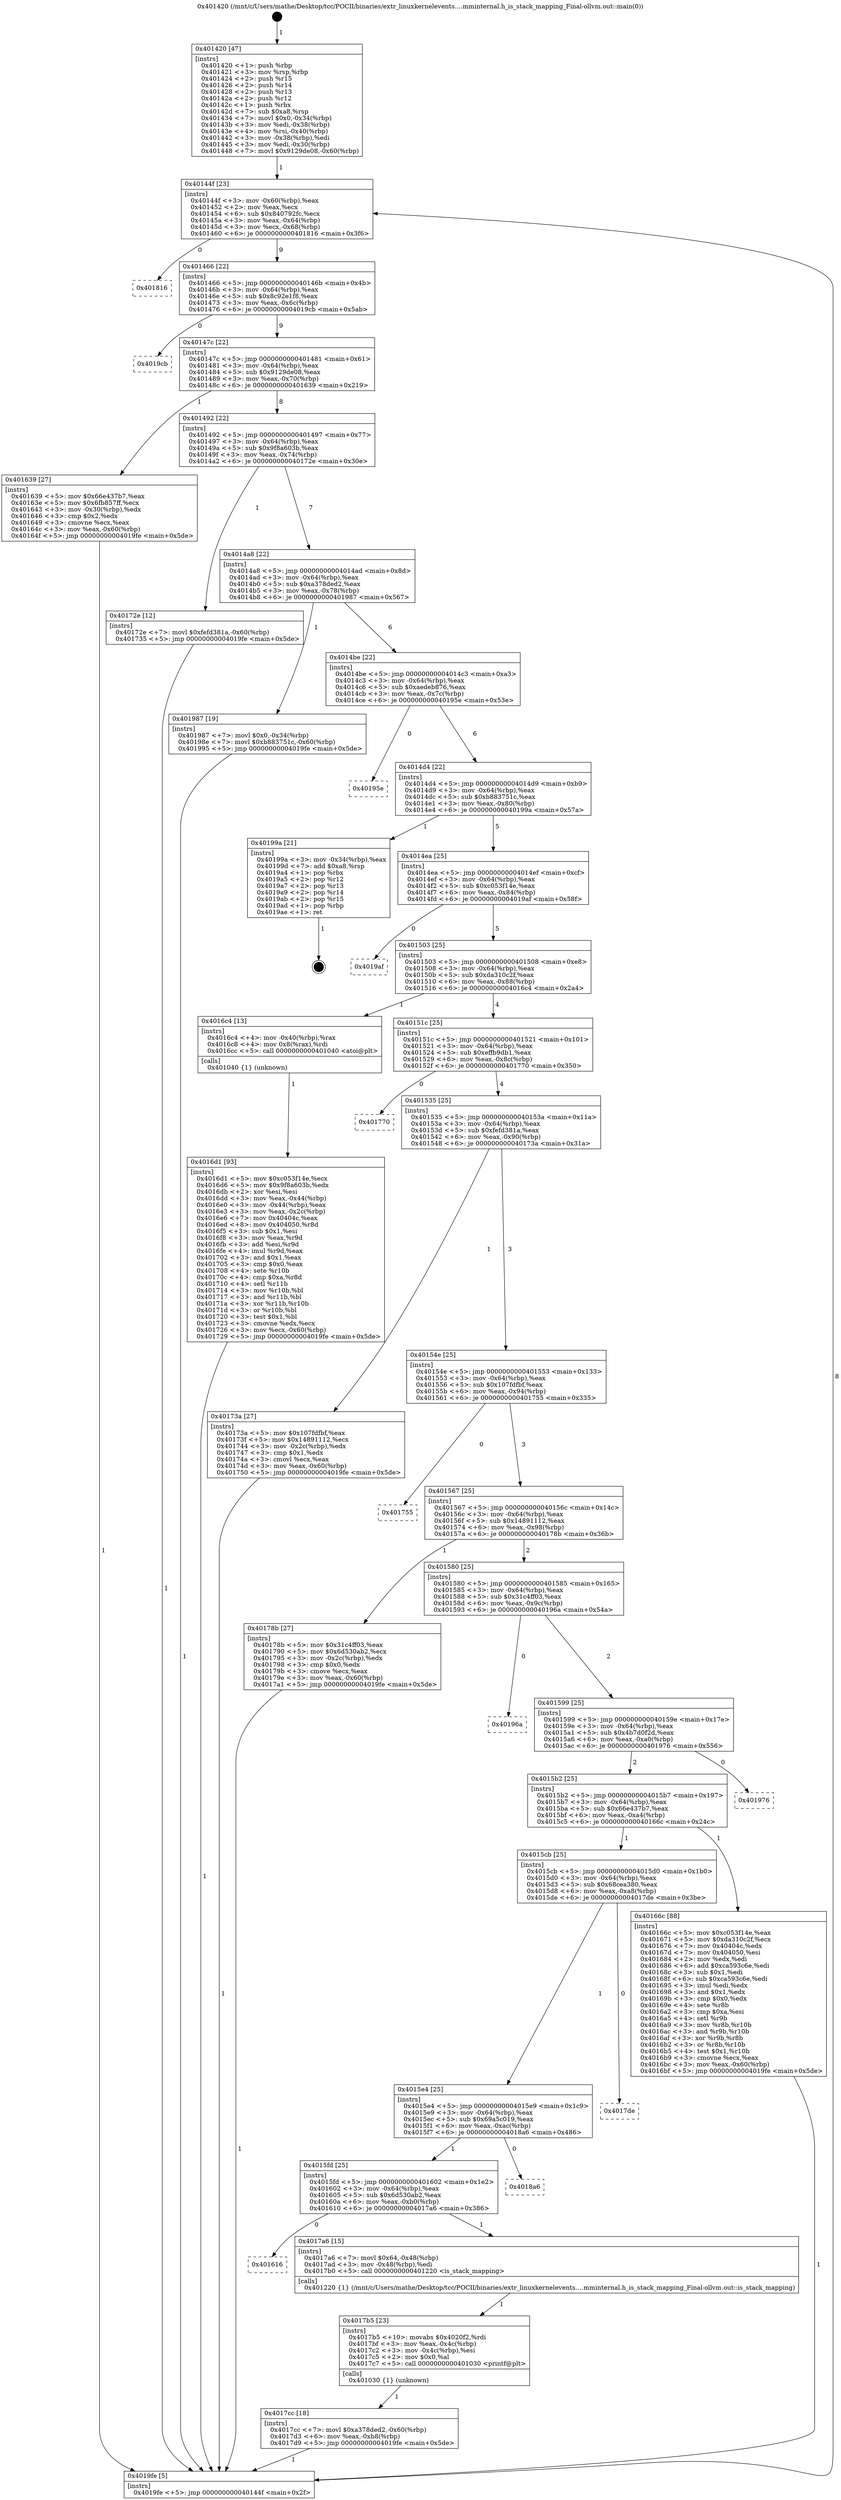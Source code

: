 digraph "0x401420" {
  label = "0x401420 (/mnt/c/Users/mathe/Desktop/tcc/POCII/binaries/extr_linuxkernelevents....mminternal.h_is_stack_mapping_Final-ollvm.out::main(0))"
  labelloc = "t"
  node[shape=record]

  Entry [label="",width=0.3,height=0.3,shape=circle,fillcolor=black,style=filled]
  "0x40144f" [label="{
     0x40144f [23]\l
     | [instrs]\l
     &nbsp;&nbsp;0x40144f \<+3\>: mov -0x60(%rbp),%eax\l
     &nbsp;&nbsp;0x401452 \<+2\>: mov %eax,%ecx\l
     &nbsp;&nbsp;0x401454 \<+6\>: sub $0x840792fc,%ecx\l
     &nbsp;&nbsp;0x40145a \<+3\>: mov %eax,-0x64(%rbp)\l
     &nbsp;&nbsp;0x40145d \<+3\>: mov %ecx,-0x68(%rbp)\l
     &nbsp;&nbsp;0x401460 \<+6\>: je 0000000000401816 \<main+0x3f6\>\l
  }"]
  "0x401816" [label="{
     0x401816\l
  }", style=dashed]
  "0x401466" [label="{
     0x401466 [22]\l
     | [instrs]\l
     &nbsp;&nbsp;0x401466 \<+5\>: jmp 000000000040146b \<main+0x4b\>\l
     &nbsp;&nbsp;0x40146b \<+3\>: mov -0x64(%rbp),%eax\l
     &nbsp;&nbsp;0x40146e \<+5\>: sub $0x8c92e1f8,%eax\l
     &nbsp;&nbsp;0x401473 \<+3\>: mov %eax,-0x6c(%rbp)\l
     &nbsp;&nbsp;0x401476 \<+6\>: je 00000000004019cb \<main+0x5ab\>\l
  }"]
  Exit [label="",width=0.3,height=0.3,shape=circle,fillcolor=black,style=filled,peripheries=2]
  "0x4019cb" [label="{
     0x4019cb\l
  }", style=dashed]
  "0x40147c" [label="{
     0x40147c [22]\l
     | [instrs]\l
     &nbsp;&nbsp;0x40147c \<+5\>: jmp 0000000000401481 \<main+0x61\>\l
     &nbsp;&nbsp;0x401481 \<+3\>: mov -0x64(%rbp),%eax\l
     &nbsp;&nbsp;0x401484 \<+5\>: sub $0x9129de08,%eax\l
     &nbsp;&nbsp;0x401489 \<+3\>: mov %eax,-0x70(%rbp)\l
     &nbsp;&nbsp;0x40148c \<+6\>: je 0000000000401639 \<main+0x219\>\l
  }"]
  "0x4017cc" [label="{
     0x4017cc [18]\l
     | [instrs]\l
     &nbsp;&nbsp;0x4017cc \<+7\>: movl $0xa378ded2,-0x60(%rbp)\l
     &nbsp;&nbsp;0x4017d3 \<+6\>: mov %eax,-0xb8(%rbp)\l
     &nbsp;&nbsp;0x4017d9 \<+5\>: jmp 00000000004019fe \<main+0x5de\>\l
  }"]
  "0x401639" [label="{
     0x401639 [27]\l
     | [instrs]\l
     &nbsp;&nbsp;0x401639 \<+5\>: mov $0x66e437b7,%eax\l
     &nbsp;&nbsp;0x40163e \<+5\>: mov $0x6fb857ff,%ecx\l
     &nbsp;&nbsp;0x401643 \<+3\>: mov -0x30(%rbp),%edx\l
     &nbsp;&nbsp;0x401646 \<+3\>: cmp $0x2,%edx\l
     &nbsp;&nbsp;0x401649 \<+3\>: cmovne %ecx,%eax\l
     &nbsp;&nbsp;0x40164c \<+3\>: mov %eax,-0x60(%rbp)\l
     &nbsp;&nbsp;0x40164f \<+5\>: jmp 00000000004019fe \<main+0x5de\>\l
  }"]
  "0x401492" [label="{
     0x401492 [22]\l
     | [instrs]\l
     &nbsp;&nbsp;0x401492 \<+5\>: jmp 0000000000401497 \<main+0x77\>\l
     &nbsp;&nbsp;0x401497 \<+3\>: mov -0x64(%rbp),%eax\l
     &nbsp;&nbsp;0x40149a \<+5\>: sub $0x9f8a603b,%eax\l
     &nbsp;&nbsp;0x40149f \<+3\>: mov %eax,-0x74(%rbp)\l
     &nbsp;&nbsp;0x4014a2 \<+6\>: je 000000000040172e \<main+0x30e\>\l
  }"]
  "0x4019fe" [label="{
     0x4019fe [5]\l
     | [instrs]\l
     &nbsp;&nbsp;0x4019fe \<+5\>: jmp 000000000040144f \<main+0x2f\>\l
  }"]
  "0x401420" [label="{
     0x401420 [47]\l
     | [instrs]\l
     &nbsp;&nbsp;0x401420 \<+1\>: push %rbp\l
     &nbsp;&nbsp;0x401421 \<+3\>: mov %rsp,%rbp\l
     &nbsp;&nbsp;0x401424 \<+2\>: push %r15\l
     &nbsp;&nbsp;0x401426 \<+2\>: push %r14\l
     &nbsp;&nbsp;0x401428 \<+2\>: push %r13\l
     &nbsp;&nbsp;0x40142a \<+2\>: push %r12\l
     &nbsp;&nbsp;0x40142c \<+1\>: push %rbx\l
     &nbsp;&nbsp;0x40142d \<+7\>: sub $0xa8,%rsp\l
     &nbsp;&nbsp;0x401434 \<+7\>: movl $0x0,-0x34(%rbp)\l
     &nbsp;&nbsp;0x40143b \<+3\>: mov %edi,-0x38(%rbp)\l
     &nbsp;&nbsp;0x40143e \<+4\>: mov %rsi,-0x40(%rbp)\l
     &nbsp;&nbsp;0x401442 \<+3\>: mov -0x38(%rbp),%edi\l
     &nbsp;&nbsp;0x401445 \<+3\>: mov %edi,-0x30(%rbp)\l
     &nbsp;&nbsp;0x401448 \<+7\>: movl $0x9129de08,-0x60(%rbp)\l
  }"]
  "0x4017b5" [label="{
     0x4017b5 [23]\l
     | [instrs]\l
     &nbsp;&nbsp;0x4017b5 \<+10\>: movabs $0x4020f2,%rdi\l
     &nbsp;&nbsp;0x4017bf \<+3\>: mov %eax,-0x4c(%rbp)\l
     &nbsp;&nbsp;0x4017c2 \<+3\>: mov -0x4c(%rbp),%esi\l
     &nbsp;&nbsp;0x4017c5 \<+2\>: mov $0x0,%al\l
     &nbsp;&nbsp;0x4017c7 \<+5\>: call 0000000000401030 \<printf@plt\>\l
     | [calls]\l
     &nbsp;&nbsp;0x401030 \{1\} (unknown)\l
  }"]
  "0x40172e" [label="{
     0x40172e [12]\l
     | [instrs]\l
     &nbsp;&nbsp;0x40172e \<+7\>: movl $0xfefd381a,-0x60(%rbp)\l
     &nbsp;&nbsp;0x401735 \<+5\>: jmp 00000000004019fe \<main+0x5de\>\l
  }"]
  "0x4014a8" [label="{
     0x4014a8 [22]\l
     | [instrs]\l
     &nbsp;&nbsp;0x4014a8 \<+5\>: jmp 00000000004014ad \<main+0x8d\>\l
     &nbsp;&nbsp;0x4014ad \<+3\>: mov -0x64(%rbp),%eax\l
     &nbsp;&nbsp;0x4014b0 \<+5\>: sub $0xa378ded2,%eax\l
     &nbsp;&nbsp;0x4014b5 \<+3\>: mov %eax,-0x78(%rbp)\l
     &nbsp;&nbsp;0x4014b8 \<+6\>: je 0000000000401987 \<main+0x567\>\l
  }"]
  "0x401616" [label="{
     0x401616\l
  }", style=dashed]
  "0x401987" [label="{
     0x401987 [19]\l
     | [instrs]\l
     &nbsp;&nbsp;0x401987 \<+7\>: movl $0x0,-0x34(%rbp)\l
     &nbsp;&nbsp;0x40198e \<+7\>: movl $0xb883751c,-0x60(%rbp)\l
     &nbsp;&nbsp;0x401995 \<+5\>: jmp 00000000004019fe \<main+0x5de\>\l
  }"]
  "0x4014be" [label="{
     0x4014be [22]\l
     | [instrs]\l
     &nbsp;&nbsp;0x4014be \<+5\>: jmp 00000000004014c3 \<main+0xa3\>\l
     &nbsp;&nbsp;0x4014c3 \<+3\>: mov -0x64(%rbp),%eax\l
     &nbsp;&nbsp;0x4014c6 \<+5\>: sub $0xaedeb876,%eax\l
     &nbsp;&nbsp;0x4014cb \<+3\>: mov %eax,-0x7c(%rbp)\l
     &nbsp;&nbsp;0x4014ce \<+6\>: je 000000000040195e \<main+0x53e\>\l
  }"]
  "0x4017a6" [label="{
     0x4017a6 [15]\l
     | [instrs]\l
     &nbsp;&nbsp;0x4017a6 \<+7\>: movl $0x64,-0x48(%rbp)\l
     &nbsp;&nbsp;0x4017ad \<+3\>: mov -0x48(%rbp),%edi\l
     &nbsp;&nbsp;0x4017b0 \<+5\>: call 0000000000401220 \<is_stack_mapping\>\l
     | [calls]\l
     &nbsp;&nbsp;0x401220 \{1\} (/mnt/c/Users/mathe/Desktop/tcc/POCII/binaries/extr_linuxkernelevents....mminternal.h_is_stack_mapping_Final-ollvm.out::is_stack_mapping)\l
  }"]
  "0x40195e" [label="{
     0x40195e\l
  }", style=dashed]
  "0x4014d4" [label="{
     0x4014d4 [22]\l
     | [instrs]\l
     &nbsp;&nbsp;0x4014d4 \<+5\>: jmp 00000000004014d9 \<main+0xb9\>\l
     &nbsp;&nbsp;0x4014d9 \<+3\>: mov -0x64(%rbp),%eax\l
     &nbsp;&nbsp;0x4014dc \<+5\>: sub $0xb883751c,%eax\l
     &nbsp;&nbsp;0x4014e1 \<+3\>: mov %eax,-0x80(%rbp)\l
     &nbsp;&nbsp;0x4014e4 \<+6\>: je 000000000040199a \<main+0x57a\>\l
  }"]
  "0x4015fd" [label="{
     0x4015fd [25]\l
     | [instrs]\l
     &nbsp;&nbsp;0x4015fd \<+5\>: jmp 0000000000401602 \<main+0x1e2\>\l
     &nbsp;&nbsp;0x401602 \<+3\>: mov -0x64(%rbp),%eax\l
     &nbsp;&nbsp;0x401605 \<+5\>: sub $0x6d530ab2,%eax\l
     &nbsp;&nbsp;0x40160a \<+6\>: mov %eax,-0xb0(%rbp)\l
     &nbsp;&nbsp;0x401610 \<+6\>: je 00000000004017a6 \<main+0x386\>\l
  }"]
  "0x40199a" [label="{
     0x40199a [21]\l
     | [instrs]\l
     &nbsp;&nbsp;0x40199a \<+3\>: mov -0x34(%rbp),%eax\l
     &nbsp;&nbsp;0x40199d \<+7\>: add $0xa8,%rsp\l
     &nbsp;&nbsp;0x4019a4 \<+1\>: pop %rbx\l
     &nbsp;&nbsp;0x4019a5 \<+2\>: pop %r12\l
     &nbsp;&nbsp;0x4019a7 \<+2\>: pop %r13\l
     &nbsp;&nbsp;0x4019a9 \<+2\>: pop %r14\l
     &nbsp;&nbsp;0x4019ab \<+2\>: pop %r15\l
     &nbsp;&nbsp;0x4019ad \<+1\>: pop %rbp\l
     &nbsp;&nbsp;0x4019ae \<+1\>: ret\l
  }"]
  "0x4014ea" [label="{
     0x4014ea [25]\l
     | [instrs]\l
     &nbsp;&nbsp;0x4014ea \<+5\>: jmp 00000000004014ef \<main+0xcf\>\l
     &nbsp;&nbsp;0x4014ef \<+3\>: mov -0x64(%rbp),%eax\l
     &nbsp;&nbsp;0x4014f2 \<+5\>: sub $0xc053f14e,%eax\l
     &nbsp;&nbsp;0x4014f7 \<+6\>: mov %eax,-0x84(%rbp)\l
     &nbsp;&nbsp;0x4014fd \<+6\>: je 00000000004019af \<main+0x58f\>\l
  }"]
  "0x4018a6" [label="{
     0x4018a6\l
  }", style=dashed]
  "0x4019af" [label="{
     0x4019af\l
  }", style=dashed]
  "0x401503" [label="{
     0x401503 [25]\l
     | [instrs]\l
     &nbsp;&nbsp;0x401503 \<+5\>: jmp 0000000000401508 \<main+0xe8\>\l
     &nbsp;&nbsp;0x401508 \<+3\>: mov -0x64(%rbp),%eax\l
     &nbsp;&nbsp;0x40150b \<+5\>: sub $0xda310c2f,%eax\l
     &nbsp;&nbsp;0x401510 \<+6\>: mov %eax,-0x88(%rbp)\l
     &nbsp;&nbsp;0x401516 \<+6\>: je 00000000004016c4 \<main+0x2a4\>\l
  }"]
  "0x4015e4" [label="{
     0x4015e4 [25]\l
     | [instrs]\l
     &nbsp;&nbsp;0x4015e4 \<+5\>: jmp 00000000004015e9 \<main+0x1c9\>\l
     &nbsp;&nbsp;0x4015e9 \<+3\>: mov -0x64(%rbp),%eax\l
     &nbsp;&nbsp;0x4015ec \<+5\>: sub $0x69a5c019,%eax\l
     &nbsp;&nbsp;0x4015f1 \<+6\>: mov %eax,-0xac(%rbp)\l
     &nbsp;&nbsp;0x4015f7 \<+6\>: je 00000000004018a6 \<main+0x486\>\l
  }"]
  "0x4016c4" [label="{
     0x4016c4 [13]\l
     | [instrs]\l
     &nbsp;&nbsp;0x4016c4 \<+4\>: mov -0x40(%rbp),%rax\l
     &nbsp;&nbsp;0x4016c8 \<+4\>: mov 0x8(%rax),%rdi\l
     &nbsp;&nbsp;0x4016cc \<+5\>: call 0000000000401040 \<atoi@plt\>\l
     | [calls]\l
     &nbsp;&nbsp;0x401040 \{1\} (unknown)\l
  }"]
  "0x40151c" [label="{
     0x40151c [25]\l
     | [instrs]\l
     &nbsp;&nbsp;0x40151c \<+5\>: jmp 0000000000401521 \<main+0x101\>\l
     &nbsp;&nbsp;0x401521 \<+3\>: mov -0x64(%rbp),%eax\l
     &nbsp;&nbsp;0x401524 \<+5\>: sub $0xeffb9db1,%eax\l
     &nbsp;&nbsp;0x401529 \<+6\>: mov %eax,-0x8c(%rbp)\l
     &nbsp;&nbsp;0x40152f \<+6\>: je 0000000000401770 \<main+0x350\>\l
  }"]
  "0x4017de" [label="{
     0x4017de\l
  }", style=dashed]
  "0x401770" [label="{
     0x401770\l
  }", style=dashed]
  "0x401535" [label="{
     0x401535 [25]\l
     | [instrs]\l
     &nbsp;&nbsp;0x401535 \<+5\>: jmp 000000000040153a \<main+0x11a\>\l
     &nbsp;&nbsp;0x40153a \<+3\>: mov -0x64(%rbp),%eax\l
     &nbsp;&nbsp;0x40153d \<+5\>: sub $0xfefd381a,%eax\l
     &nbsp;&nbsp;0x401542 \<+6\>: mov %eax,-0x90(%rbp)\l
     &nbsp;&nbsp;0x401548 \<+6\>: je 000000000040173a \<main+0x31a\>\l
  }"]
  "0x4016d1" [label="{
     0x4016d1 [93]\l
     | [instrs]\l
     &nbsp;&nbsp;0x4016d1 \<+5\>: mov $0xc053f14e,%ecx\l
     &nbsp;&nbsp;0x4016d6 \<+5\>: mov $0x9f8a603b,%edx\l
     &nbsp;&nbsp;0x4016db \<+2\>: xor %esi,%esi\l
     &nbsp;&nbsp;0x4016dd \<+3\>: mov %eax,-0x44(%rbp)\l
     &nbsp;&nbsp;0x4016e0 \<+3\>: mov -0x44(%rbp),%eax\l
     &nbsp;&nbsp;0x4016e3 \<+3\>: mov %eax,-0x2c(%rbp)\l
     &nbsp;&nbsp;0x4016e6 \<+7\>: mov 0x40404c,%eax\l
     &nbsp;&nbsp;0x4016ed \<+8\>: mov 0x404050,%r8d\l
     &nbsp;&nbsp;0x4016f5 \<+3\>: sub $0x1,%esi\l
     &nbsp;&nbsp;0x4016f8 \<+3\>: mov %eax,%r9d\l
     &nbsp;&nbsp;0x4016fb \<+3\>: add %esi,%r9d\l
     &nbsp;&nbsp;0x4016fe \<+4\>: imul %r9d,%eax\l
     &nbsp;&nbsp;0x401702 \<+3\>: and $0x1,%eax\l
     &nbsp;&nbsp;0x401705 \<+3\>: cmp $0x0,%eax\l
     &nbsp;&nbsp;0x401708 \<+4\>: sete %r10b\l
     &nbsp;&nbsp;0x40170c \<+4\>: cmp $0xa,%r8d\l
     &nbsp;&nbsp;0x401710 \<+4\>: setl %r11b\l
     &nbsp;&nbsp;0x401714 \<+3\>: mov %r10b,%bl\l
     &nbsp;&nbsp;0x401717 \<+3\>: and %r11b,%bl\l
     &nbsp;&nbsp;0x40171a \<+3\>: xor %r11b,%r10b\l
     &nbsp;&nbsp;0x40171d \<+3\>: or %r10b,%bl\l
     &nbsp;&nbsp;0x401720 \<+3\>: test $0x1,%bl\l
     &nbsp;&nbsp;0x401723 \<+3\>: cmovne %edx,%ecx\l
     &nbsp;&nbsp;0x401726 \<+3\>: mov %ecx,-0x60(%rbp)\l
     &nbsp;&nbsp;0x401729 \<+5\>: jmp 00000000004019fe \<main+0x5de\>\l
  }"]
  "0x40173a" [label="{
     0x40173a [27]\l
     | [instrs]\l
     &nbsp;&nbsp;0x40173a \<+5\>: mov $0x107fdfbf,%eax\l
     &nbsp;&nbsp;0x40173f \<+5\>: mov $0x14891112,%ecx\l
     &nbsp;&nbsp;0x401744 \<+3\>: mov -0x2c(%rbp),%edx\l
     &nbsp;&nbsp;0x401747 \<+3\>: cmp $0x1,%edx\l
     &nbsp;&nbsp;0x40174a \<+3\>: cmovl %ecx,%eax\l
     &nbsp;&nbsp;0x40174d \<+3\>: mov %eax,-0x60(%rbp)\l
     &nbsp;&nbsp;0x401750 \<+5\>: jmp 00000000004019fe \<main+0x5de\>\l
  }"]
  "0x40154e" [label="{
     0x40154e [25]\l
     | [instrs]\l
     &nbsp;&nbsp;0x40154e \<+5\>: jmp 0000000000401553 \<main+0x133\>\l
     &nbsp;&nbsp;0x401553 \<+3\>: mov -0x64(%rbp),%eax\l
     &nbsp;&nbsp;0x401556 \<+5\>: sub $0x107fdfbf,%eax\l
     &nbsp;&nbsp;0x40155b \<+6\>: mov %eax,-0x94(%rbp)\l
     &nbsp;&nbsp;0x401561 \<+6\>: je 0000000000401755 \<main+0x335\>\l
  }"]
  "0x4015cb" [label="{
     0x4015cb [25]\l
     | [instrs]\l
     &nbsp;&nbsp;0x4015cb \<+5\>: jmp 00000000004015d0 \<main+0x1b0\>\l
     &nbsp;&nbsp;0x4015d0 \<+3\>: mov -0x64(%rbp),%eax\l
     &nbsp;&nbsp;0x4015d3 \<+5\>: sub $0x68cea380,%eax\l
     &nbsp;&nbsp;0x4015d8 \<+6\>: mov %eax,-0xa8(%rbp)\l
     &nbsp;&nbsp;0x4015de \<+6\>: je 00000000004017de \<main+0x3be\>\l
  }"]
  "0x401755" [label="{
     0x401755\l
  }", style=dashed]
  "0x401567" [label="{
     0x401567 [25]\l
     | [instrs]\l
     &nbsp;&nbsp;0x401567 \<+5\>: jmp 000000000040156c \<main+0x14c\>\l
     &nbsp;&nbsp;0x40156c \<+3\>: mov -0x64(%rbp),%eax\l
     &nbsp;&nbsp;0x40156f \<+5\>: sub $0x14891112,%eax\l
     &nbsp;&nbsp;0x401574 \<+6\>: mov %eax,-0x98(%rbp)\l
     &nbsp;&nbsp;0x40157a \<+6\>: je 000000000040178b \<main+0x36b\>\l
  }"]
  "0x40166c" [label="{
     0x40166c [88]\l
     | [instrs]\l
     &nbsp;&nbsp;0x40166c \<+5\>: mov $0xc053f14e,%eax\l
     &nbsp;&nbsp;0x401671 \<+5\>: mov $0xda310c2f,%ecx\l
     &nbsp;&nbsp;0x401676 \<+7\>: mov 0x40404c,%edx\l
     &nbsp;&nbsp;0x40167d \<+7\>: mov 0x404050,%esi\l
     &nbsp;&nbsp;0x401684 \<+2\>: mov %edx,%edi\l
     &nbsp;&nbsp;0x401686 \<+6\>: add $0xca593c6e,%edi\l
     &nbsp;&nbsp;0x40168c \<+3\>: sub $0x1,%edi\l
     &nbsp;&nbsp;0x40168f \<+6\>: sub $0xca593c6e,%edi\l
     &nbsp;&nbsp;0x401695 \<+3\>: imul %edi,%edx\l
     &nbsp;&nbsp;0x401698 \<+3\>: and $0x1,%edx\l
     &nbsp;&nbsp;0x40169b \<+3\>: cmp $0x0,%edx\l
     &nbsp;&nbsp;0x40169e \<+4\>: sete %r8b\l
     &nbsp;&nbsp;0x4016a2 \<+3\>: cmp $0xa,%esi\l
     &nbsp;&nbsp;0x4016a5 \<+4\>: setl %r9b\l
     &nbsp;&nbsp;0x4016a9 \<+3\>: mov %r8b,%r10b\l
     &nbsp;&nbsp;0x4016ac \<+3\>: and %r9b,%r10b\l
     &nbsp;&nbsp;0x4016af \<+3\>: xor %r9b,%r8b\l
     &nbsp;&nbsp;0x4016b2 \<+3\>: or %r8b,%r10b\l
     &nbsp;&nbsp;0x4016b5 \<+4\>: test $0x1,%r10b\l
     &nbsp;&nbsp;0x4016b9 \<+3\>: cmovne %ecx,%eax\l
     &nbsp;&nbsp;0x4016bc \<+3\>: mov %eax,-0x60(%rbp)\l
     &nbsp;&nbsp;0x4016bf \<+5\>: jmp 00000000004019fe \<main+0x5de\>\l
  }"]
  "0x40178b" [label="{
     0x40178b [27]\l
     | [instrs]\l
     &nbsp;&nbsp;0x40178b \<+5\>: mov $0x31c4ff03,%eax\l
     &nbsp;&nbsp;0x401790 \<+5\>: mov $0x6d530ab2,%ecx\l
     &nbsp;&nbsp;0x401795 \<+3\>: mov -0x2c(%rbp),%edx\l
     &nbsp;&nbsp;0x401798 \<+3\>: cmp $0x0,%edx\l
     &nbsp;&nbsp;0x40179b \<+3\>: cmove %ecx,%eax\l
     &nbsp;&nbsp;0x40179e \<+3\>: mov %eax,-0x60(%rbp)\l
     &nbsp;&nbsp;0x4017a1 \<+5\>: jmp 00000000004019fe \<main+0x5de\>\l
  }"]
  "0x401580" [label="{
     0x401580 [25]\l
     | [instrs]\l
     &nbsp;&nbsp;0x401580 \<+5\>: jmp 0000000000401585 \<main+0x165\>\l
     &nbsp;&nbsp;0x401585 \<+3\>: mov -0x64(%rbp),%eax\l
     &nbsp;&nbsp;0x401588 \<+5\>: sub $0x31c4ff03,%eax\l
     &nbsp;&nbsp;0x40158d \<+6\>: mov %eax,-0x9c(%rbp)\l
     &nbsp;&nbsp;0x401593 \<+6\>: je 000000000040196a \<main+0x54a\>\l
  }"]
  "0x4015b2" [label="{
     0x4015b2 [25]\l
     | [instrs]\l
     &nbsp;&nbsp;0x4015b2 \<+5\>: jmp 00000000004015b7 \<main+0x197\>\l
     &nbsp;&nbsp;0x4015b7 \<+3\>: mov -0x64(%rbp),%eax\l
     &nbsp;&nbsp;0x4015ba \<+5\>: sub $0x66e437b7,%eax\l
     &nbsp;&nbsp;0x4015bf \<+6\>: mov %eax,-0xa4(%rbp)\l
     &nbsp;&nbsp;0x4015c5 \<+6\>: je 000000000040166c \<main+0x24c\>\l
  }"]
  "0x40196a" [label="{
     0x40196a\l
  }", style=dashed]
  "0x401599" [label="{
     0x401599 [25]\l
     | [instrs]\l
     &nbsp;&nbsp;0x401599 \<+5\>: jmp 000000000040159e \<main+0x17e\>\l
     &nbsp;&nbsp;0x40159e \<+3\>: mov -0x64(%rbp),%eax\l
     &nbsp;&nbsp;0x4015a1 \<+5\>: sub $0x4b7d0f2d,%eax\l
     &nbsp;&nbsp;0x4015a6 \<+6\>: mov %eax,-0xa0(%rbp)\l
     &nbsp;&nbsp;0x4015ac \<+6\>: je 0000000000401976 \<main+0x556\>\l
  }"]
  "0x401976" [label="{
     0x401976\l
  }", style=dashed]
  Entry -> "0x401420" [label=" 1"]
  "0x40144f" -> "0x401816" [label=" 0"]
  "0x40144f" -> "0x401466" [label=" 9"]
  "0x40199a" -> Exit [label=" 1"]
  "0x401466" -> "0x4019cb" [label=" 0"]
  "0x401466" -> "0x40147c" [label=" 9"]
  "0x401987" -> "0x4019fe" [label=" 1"]
  "0x40147c" -> "0x401639" [label=" 1"]
  "0x40147c" -> "0x401492" [label=" 8"]
  "0x401639" -> "0x4019fe" [label=" 1"]
  "0x401420" -> "0x40144f" [label=" 1"]
  "0x4019fe" -> "0x40144f" [label=" 8"]
  "0x4017cc" -> "0x4019fe" [label=" 1"]
  "0x401492" -> "0x40172e" [label=" 1"]
  "0x401492" -> "0x4014a8" [label=" 7"]
  "0x4017b5" -> "0x4017cc" [label=" 1"]
  "0x4014a8" -> "0x401987" [label=" 1"]
  "0x4014a8" -> "0x4014be" [label=" 6"]
  "0x4017a6" -> "0x4017b5" [label=" 1"]
  "0x4014be" -> "0x40195e" [label=" 0"]
  "0x4014be" -> "0x4014d4" [label=" 6"]
  "0x4015fd" -> "0x401616" [label=" 0"]
  "0x4014d4" -> "0x40199a" [label=" 1"]
  "0x4014d4" -> "0x4014ea" [label=" 5"]
  "0x4015fd" -> "0x4017a6" [label=" 1"]
  "0x4014ea" -> "0x4019af" [label=" 0"]
  "0x4014ea" -> "0x401503" [label=" 5"]
  "0x4015e4" -> "0x4015fd" [label=" 1"]
  "0x401503" -> "0x4016c4" [label=" 1"]
  "0x401503" -> "0x40151c" [label=" 4"]
  "0x4015e4" -> "0x4018a6" [label=" 0"]
  "0x40151c" -> "0x401770" [label=" 0"]
  "0x40151c" -> "0x401535" [label=" 4"]
  "0x4015cb" -> "0x4015e4" [label=" 1"]
  "0x401535" -> "0x40173a" [label=" 1"]
  "0x401535" -> "0x40154e" [label=" 3"]
  "0x4015cb" -> "0x4017de" [label=" 0"]
  "0x40154e" -> "0x401755" [label=" 0"]
  "0x40154e" -> "0x401567" [label=" 3"]
  "0x40178b" -> "0x4019fe" [label=" 1"]
  "0x401567" -> "0x40178b" [label=" 1"]
  "0x401567" -> "0x401580" [label=" 2"]
  "0x40173a" -> "0x4019fe" [label=" 1"]
  "0x401580" -> "0x40196a" [label=" 0"]
  "0x401580" -> "0x401599" [label=" 2"]
  "0x4016d1" -> "0x4019fe" [label=" 1"]
  "0x401599" -> "0x401976" [label=" 0"]
  "0x401599" -> "0x4015b2" [label=" 2"]
  "0x40172e" -> "0x4019fe" [label=" 1"]
  "0x4015b2" -> "0x40166c" [label=" 1"]
  "0x4015b2" -> "0x4015cb" [label=" 1"]
  "0x40166c" -> "0x4019fe" [label=" 1"]
  "0x4016c4" -> "0x4016d1" [label=" 1"]
}
